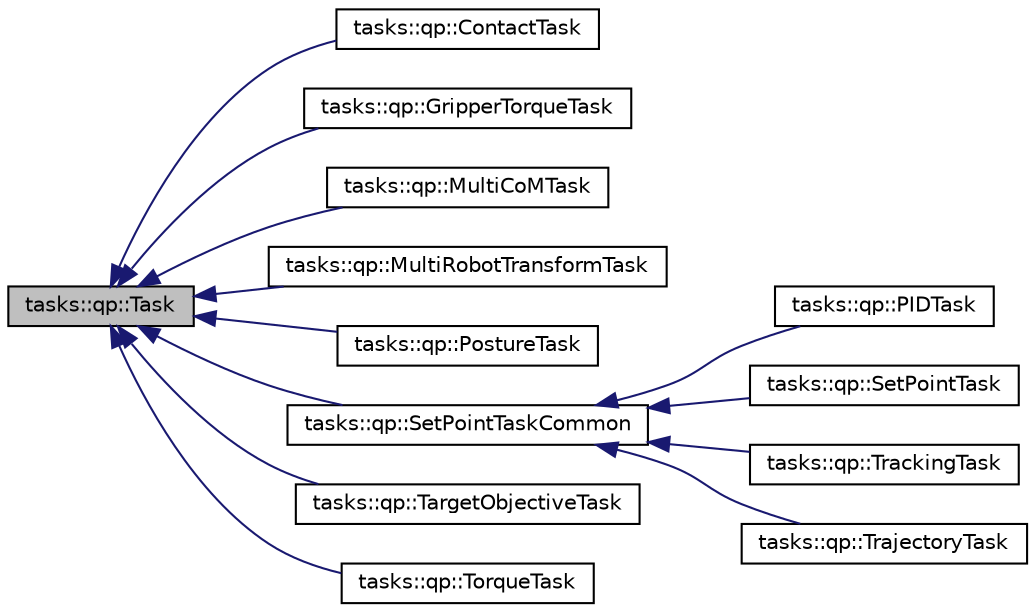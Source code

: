 digraph "tasks::qp::Task"
{
  edge [fontname="Helvetica",fontsize="10",labelfontname="Helvetica",labelfontsize="10"];
  node [fontname="Helvetica",fontsize="10",shape=record];
  rankdir="LR";
  Node0 [label="tasks::qp::Task",height=0.2,width=0.4,color="black", fillcolor="grey75", style="filled", fontcolor="black"];
  Node0 -> Node1 [dir="back",color="midnightblue",fontsize="10",style="solid",fontname="Helvetica"];
  Node1 [label="tasks::qp::ContactTask",height=0.2,width=0.4,color="black", fillcolor="white", style="filled",URL="$classtasks_1_1qp_1_1ContactTask.html"];
  Node0 -> Node2 [dir="back",color="midnightblue",fontsize="10",style="solid",fontname="Helvetica"];
  Node2 [label="tasks::qp::GripperTorqueTask",height=0.2,width=0.4,color="black", fillcolor="white", style="filled",URL="$classtasks_1_1qp_1_1GripperTorqueTask.html"];
  Node0 -> Node3 [dir="back",color="midnightblue",fontsize="10",style="solid",fontname="Helvetica"];
  Node3 [label="tasks::qp::MultiCoMTask",height=0.2,width=0.4,color="black", fillcolor="white", style="filled",URL="$classtasks_1_1qp_1_1MultiCoMTask.html"];
  Node0 -> Node4 [dir="back",color="midnightblue",fontsize="10",style="solid",fontname="Helvetica"];
  Node4 [label="tasks::qp::MultiRobotTransformTask",height=0.2,width=0.4,color="black", fillcolor="white", style="filled",URL="$classtasks_1_1qp_1_1MultiRobotTransformTask.html"];
  Node0 -> Node5 [dir="back",color="midnightblue",fontsize="10",style="solid",fontname="Helvetica"];
  Node5 [label="tasks::qp::PostureTask",height=0.2,width=0.4,color="black", fillcolor="white", style="filled",URL="$classtasks_1_1qp_1_1PostureTask.html"];
  Node0 -> Node6 [dir="back",color="midnightblue",fontsize="10",style="solid",fontname="Helvetica"];
  Node6 [label="tasks::qp::SetPointTaskCommon",height=0.2,width=0.4,color="black", fillcolor="white", style="filled",URL="$classtasks_1_1qp_1_1SetPointTaskCommon.html"];
  Node6 -> Node7 [dir="back",color="midnightblue",fontsize="10",style="solid",fontname="Helvetica"];
  Node7 [label="tasks::qp::PIDTask",height=0.2,width=0.4,color="black", fillcolor="white", style="filled",URL="$classtasks_1_1qp_1_1PIDTask.html"];
  Node6 -> Node8 [dir="back",color="midnightblue",fontsize="10",style="solid",fontname="Helvetica"];
  Node8 [label="tasks::qp::SetPointTask",height=0.2,width=0.4,color="black", fillcolor="white", style="filled",URL="$classtasks_1_1qp_1_1SetPointTask.html"];
  Node6 -> Node9 [dir="back",color="midnightblue",fontsize="10",style="solid",fontname="Helvetica"];
  Node9 [label="tasks::qp::TrackingTask",height=0.2,width=0.4,color="black", fillcolor="white", style="filled",URL="$classtasks_1_1qp_1_1TrackingTask.html"];
  Node6 -> Node10 [dir="back",color="midnightblue",fontsize="10",style="solid",fontname="Helvetica"];
  Node10 [label="tasks::qp::TrajectoryTask",height=0.2,width=0.4,color="black", fillcolor="white", style="filled",URL="$classtasks_1_1qp_1_1TrajectoryTask.html"];
  Node0 -> Node11 [dir="back",color="midnightblue",fontsize="10",style="solid",fontname="Helvetica"];
  Node11 [label="tasks::qp::TargetObjectiveTask",height=0.2,width=0.4,color="black", fillcolor="white", style="filled",URL="$classtasks_1_1qp_1_1TargetObjectiveTask.html"];
  Node0 -> Node12 [dir="back",color="midnightblue",fontsize="10",style="solid",fontname="Helvetica"];
  Node12 [label="tasks::qp::TorqueTask",height=0.2,width=0.4,color="black", fillcolor="white", style="filled",URL="$classtasks_1_1qp_1_1TorqueTask.html"];
}
